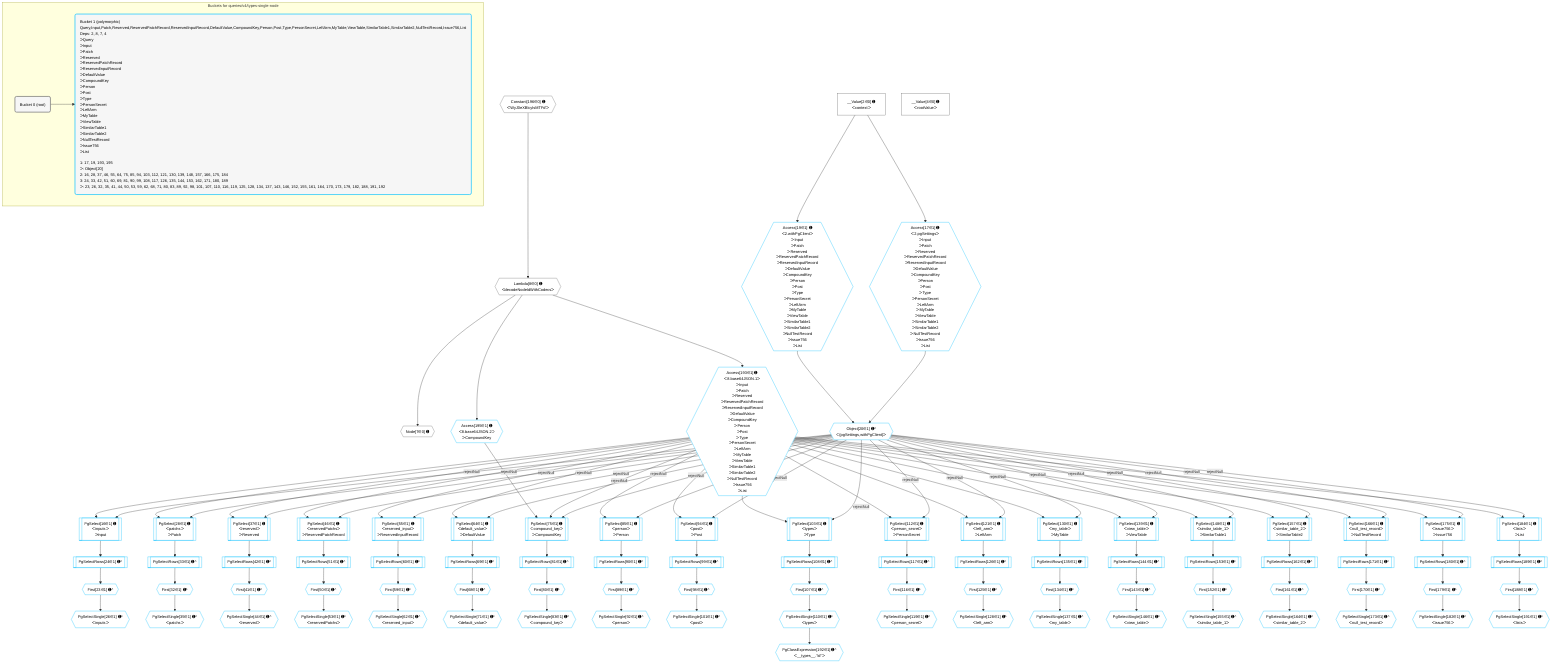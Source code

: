 %%{init: {'themeVariables': { 'fontSize': '12px'}}}%%
graph TD
    classDef path fill:#eee,stroke:#000,color:#000
    classDef plan fill:#fff,stroke-width:1px,color:#000
    classDef itemplan fill:#fff,stroke-width:2px,color:#000
    classDef unbatchedplan fill:#dff,stroke-width:1px,color:#000
    classDef sideeffectplan fill:#fcc,stroke-width:2px,color:#000
    classDef bucket fill:#f6f6f6,color:#000,stroke-width:2px,text-align:left

    subgraph "Buckets for queries/v4/types-single-node"
    Bucket0("Bucket 0 (root)"):::bucket
    Bucket1("Bucket 1 (polymorphic)<br />Query,Input,Patch,Reserved,ReservedPatchRecord,ReservedInputRecord,DefaultValue,CompoundKey,Person,Post,Type,PersonSecret,LeftArm,MyTable,ViewTable,SimilarTable1,SimilarTable2,NullTestRecord,Issue756,List<br />Deps: 2, 8, 7, 4<br />ᐳQuery<br />ᐳInput<br />ᐳPatch<br />ᐳReserved<br />ᐳReservedPatchRecord<br />ᐳReservedInputRecord<br />ᐳDefaultValue<br />ᐳCompoundKey<br />ᐳPerson<br />ᐳPost<br />ᐳType<br />ᐳPersonSecret<br />ᐳLeftArm<br />ᐳMyTable<br />ᐳViewTable<br />ᐳSimilarTable1<br />ᐳSimilarTable2<br />ᐳNullTestRecord<br />ᐳIssue756<br />ᐳList<br /><br />1: 17, 19, 193, 195<br />ᐳ: Object[20]<br />2: 16, 28, 37, 46, 55, 64, 75, 85, 94, 103, 112, 121, 130, 139, 148, 157, 166, 175, 184<br />3: 24, 33, 42, 51, 60, 69, 81, 90, 99, 108, 117, 126, 135, 144, 153, 162, 171, 180, 189<br />ᐳ: 23, 26, 32, 35, 41, 44, 50, 53, 59, 62, 68, 71, 80, 83, 89, 92, 98, 101, 107, 110, 116, 119, 125, 128, 134, 137, 143, 146, 152, 155, 161, 164, 170, 173, 179, 182, 188, 191, 192"):::bucket
    end
    Bucket0 --> Bucket1

    %% plan dependencies
    Node7{{"Node[7∈0] ➊"}}:::plan
    Lambda8{{"Lambda[8∈0] ➊<br />ᐸdecodeNodeIdWithCodecsᐳ"}}:::plan
    Lambda8 --> Node7
    Constant196{{"Constant[196∈0] ➊<br />ᐸ'WyJ0eXBlcyIsMTFd'ᐳ"}}:::plan
    Constant196 --> Lambda8
    __Value2["__Value[2∈0] ➊<br />ᐸcontextᐳ"]:::plan
    __Value4["__Value[4∈0] ➊<br />ᐸrootValueᐳ"]:::plan
    PgSelect75[["PgSelect[75∈1] ➊<br />ᐸcompound_keyᐳ<br />ᐳCompoundKey"]]:::plan
    Object20{{"Object[20∈1] ➊^<br />ᐸ{pgSettings,withPgClient}ᐳ"}}:::plan
    Access193{{"Access[193∈1] ➊<br />ᐸ8.base64JSON.1ᐳ<br />ᐳInput<br />ᐳPatch<br />ᐳReserved<br />ᐳReservedPatchRecord<br />ᐳReservedInputRecord<br />ᐳDefaultValue<br />ᐳCompoundKey<br />ᐳPerson<br />ᐳPost<br />ᐳType<br />ᐳPersonSecret<br />ᐳLeftArm<br />ᐳMyTable<br />ᐳViewTable<br />ᐳSimilarTable1<br />ᐳSimilarTable2<br />ᐳNullTestRecord<br />ᐳIssue756<br />ᐳList"}}:::plan
    Access195{{"Access[195∈1] ➊<br />ᐸ8.base64JSON.2ᐳ<br />ᐳCompoundKey"}}:::plan
    Object20 -->|rejectNull| PgSelect75
    Access193 -->|rejectNull| PgSelect75
    Access195 --> PgSelect75
    PgSelect16[["PgSelect[16∈1] ➊<br />ᐸinputsᐳ<br />ᐳInput"]]:::plan
    Object20 -->|rejectNull| PgSelect16
    Access193 --> PgSelect16
    Access17{{"Access[17∈1] ➊<br />ᐸ2.pgSettingsᐳ<br />ᐳInput<br />ᐳPatch<br />ᐳReserved<br />ᐳReservedPatchRecord<br />ᐳReservedInputRecord<br />ᐳDefaultValue<br />ᐳCompoundKey<br />ᐳPerson<br />ᐳPost<br />ᐳType<br />ᐳPersonSecret<br />ᐳLeftArm<br />ᐳMyTable<br />ᐳViewTable<br />ᐳSimilarTable1<br />ᐳSimilarTable2<br />ᐳNullTestRecord<br />ᐳIssue756<br />ᐳList"}}:::plan
    Access19{{"Access[19∈1] ➊<br />ᐸ2.withPgClientᐳ<br />ᐳInput<br />ᐳPatch<br />ᐳReserved<br />ᐳReservedPatchRecord<br />ᐳReservedInputRecord<br />ᐳDefaultValue<br />ᐳCompoundKey<br />ᐳPerson<br />ᐳPost<br />ᐳType<br />ᐳPersonSecret<br />ᐳLeftArm<br />ᐳMyTable<br />ᐳViewTable<br />ᐳSimilarTable1<br />ᐳSimilarTable2<br />ᐳNullTestRecord<br />ᐳIssue756<br />ᐳList"}}:::plan
    Access17 & Access19 --> Object20
    PgSelect28[["PgSelect[28∈1] ➊<br />ᐸpatchsᐳ<br />ᐳPatch"]]:::plan
    Object20 -->|rejectNull| PgSelect28
    Access193 --> PgSelect28
    PgSelect37[["PgSelect[37∈1] ➊<br />ᐸreservedᐳ<br />ᐳReserved"]]:::plan
    Object20 -->|rejectNull| PgSelect37
    Access193 --> PgSelect37
    PgSelect46[["PgSelect[46∈1] ➊<br />ᐸreservedPatchsᐳ<br />ᐳReservedPatchRecord"]]:::plan
    Object20 -->|rejectNull| PgSelect46
    Access193 --> PgSelect46
    PgSelect55[["PgSelect[55∈1] ➊<br />ᐸreserved_inputᐳ<br />ᐳReservedInputRecord"]]:::plan
    Object20 -->|rejectNull| PgSelect55
    Access193 --> PgSelect55
    PgSelect64[["PgSelect[64∈1] ➊<br />ᐸdefault_valueᐳ<br />ᐳDefaultValue"]]:::plan
    Object20 -->|rejectNull| PgSelect64
    Access193 --> PgSelect64
    PgSelect85[["PgSelect[85∈1] ➊<br />ᐸpersonᐳ<br />ᐳPerson"]]:::plan
    Object20 -->|rejectNull| PgSelect85
    Access193 --> PgSelect85
    PgSelect94[["PgSelect[94∈1] ➊<br />ᐸpostᐳ<br />ᐳPost"]]:::plan
    Object20 -->|rejectNull| PgSelect94
    Access193 --> PgSelect94
    PgSelect103[["PgSelect[103∈1] ➊<br />ᐸtypesᐳ<br />ᐳType"]]:::plan
    Object20 -->|rejectNull| PgSelect103
    Access193 --> PgSelect103
    PgSelect112[["PgSelect[112∈1] ➊<br />ᐸperson_secretᐳ<br />ᐳPersonSecret"]]:::plan
    Object20 -->|rejectNull| PgSelect112
    Access193 --> PgSelect112
    PgSelect121[["PgSelect[121∈1] ➊<br />ᐸleft_armᐳ<br />ᐳLeftArm"]]:::plan
    Object20 -->|rejectNull| PgSelect121
    Access193 --> PgSelect121
    PgSelect130[["PgSelect[130∈1] ➊<br />ᐸmy_tableᐳ<br />ᐳMyTable"]]:::plan
    Object20 -->|rejectNull| PgSelect130
    Access193 --> PgSelect130
    PgSelect139[["PgSelect[139∈1] ➊<br />ᐸview_tableᐳ<br />ᐳViewTable"]]:::plan
    Object20 -->|rejectNull| PgSelect139
    Access193 --> PgSelect139
    PgSelect148[["PgSelect[148∈1] ➊<br />ᐸsimilar_table_1ᐳ<br />ᐳSimilarTable1"]]:::plan
    Object20 -->|rejectNull| PgSelect148
    Access193 --> PgSelect148
    PgSelect157[["PgSelect[157∈1] ➊<br />ᐸsimilar_table_2ᐳ<br />ᐳSimilarTable2"]]:::plan
    Object20 -->|rejectNull| PgSelect157
    Access193 --> PgSelect157
    PgSelect166[["PgSelect[166∈1] ➊<br />ᐸnull_test_recordᐳ<br />ᐳNullTestRecord"]]:::plan
    Object20 -->|rejectNull| PgSelect166
    Access193 --> PgSelect166
    PgSelect175[["PgSelect[175∈1] ➊<br />ᐸissue756ᐳ<br />ᐳIssue756"]]:::plan
    Object20 -->|rejectNull| PgSelect175
    Access193 --> PgSelect175
    PgSelect184[["PgSelect[184∈1] ➊<br />ᐸlistsᐳ<br />ᐳList"]]:::plan
    Object20 -->|rejectNull| PgSelect184
    Access193 --> PgSelect184
    __Value2 --> Access17
    __Value2 --> Access19
    First23{{"First[23∈1] ➊^"}}:::plan
    PgSelectRows24[["PgSelectRows[24∈1] ➊^"]]:::plan
    PgSelectRows24 --> First23
    PgSelect16 --> PgSelectRows24
    PgSelectSingle26{{"PgSelectSingle[26∈1] ➊^<br />ᐸinputsᐳ"}}:::plan
    First23 --> PgSelectSingle26
    First32{{"First[32∈1] ➊^"}}:::plan
    PgSelectRows33[["PgSelectRows[33∈1] ➊^"]]:::plan
    PgSelectRows33 --> First32
    PgSelect28 --> PgSelectRows33
    PgSelectSingle35{{"PgSelectSingle[35∈1] ➊^<br />ᐸpatchsᐳ"}}:::plan
    First32 --> PgSelectSingle35
    First41{{"First[41∈1] ➊^"}}:::plan
    PgSelectRows42[["PgSelectRows[42∈1] ➊^"]]:::plan
    PgSelectRows42 --> First41
    PgSelect37 --> PgSelectRows42
    PgSelectSingle44{{"PgSelectSingle[44∈1] ➊^<br />ᐸreservedᐳ"}}:::plan
    First41 --> PgSelectSingle44
    First50{{"First[50∈1] ➊^"}}:::plan
    PgSelectRows51[["PgSelectRows[51∈1] ➊^"]]:::plan
    PgSelectRows51 --> First50
    PgSelect46 --> PgSelectRows51
    PgSelectSingle53{{"PgSelectSingle[53∈1] ➊^<br />ᐸreservedPatchsᐳ"}}:::plan
    First50 --> PgSelectSingle53
    First59{{"First[59∈1] ➊^"}}:::plan
    PgSelectRows60[["PgSelectRows[60∈1] ➊^"]]:::plan
    PgSelectRows60 --> First59
    PgSelect55 --> PgSelectRows60
    PgSelectSingle62{{"PgSelectSingle[62∈1] ➊^<br />ᐸreserved_inputᐳ"}}:::plan
    First59 --> PgSelectSingle62
    First68{{"First[68∈1] ➊^"}}:::plan
    PgSelectRows69[["PgSelectRows[69∈1] ➊^"]]:::plan
    PgSelectRows69 --> First68
    PgSelect64 --> PgSelectRows69
    PgSelectSingle71{{"PgSelectSingle[71∈1] ➊^<br />ᐸdefault_valueᐳ"}}:::plan
    First68 --> PgSelectSingle71
    First80{{"First[80∈1] ➊^"}}:::plan
    PgSelectRows81[["PgSelectRows[81∈1] ➊^"]]:::plan
    PgSelectRows81 --> First80
    PgSelect75 --> PgSelectRows81
    PgSelectSingle83{{"PgSelectSingle[83∈1] ➊^<br />ᐸcompound_keyᐳ"}}:::plan
    First80 --> PgSelectSingle83
    First89{{"First[89∈1] ➊^"}}:::plan
    PgSelectRows90[["PgSelectRows[90∈1] ➊^"]]:::plan
    PgSelectRows90 --> First89
    PgSelect85 --> PgSelectRows90
    PgSelectSingle92{{"PgSelectSingle[92∈1] ➊^<br />ᐸpersonᐳ"}}:::plan
    First89 --> PgSelectSingle92
    First98{{"First[98∈1] ➊^"}}:::plan
    PgSelectRows99[["PgSelectRows[99∈1] ➊^"]]:::plan
    PgSelectRows99 --> First98
    PgSelect94 --> PgSelectRows99
    PgSelectSingle101{{"PgSelectSingle[101∈1] ➊^<br />ᐸpostᐳ"}}:::plan
    First98 --> PgSelectSingle101
    First107{{"First[107∈1] ➊^"}}:::plan
    PgSelectRows108[["PgSelectRows[108∈1] ➊^"]]:::plan
    PgSelectRows108 --> First107
    PgSelect103 --> PgSelectRows108
    PgSelectSingle110{{"PgSelectSingle[110∈1] ➊^<br />ᐸtypesᐳ"}}:::plan
    First107 --> PgSelectSingle110
    First116{{"First[116∈1] ➊^"}}:::plan
    PgSelectRows117[["PgSelectRows[117∈1] ➊^"]]:::plan
    PgSelectRows117 --> First116
    PgSelect112 --> PgSelectRows117
    PgSelectSingle119{{"PgSelectSingle[119∈1] ➊^<br />ᐸperson_secretᐳ"}}:::plan
    First116 --> PgSelectSingle119
    First125{{"First[125∈1] ➊^"}}:::plan
    PgSelectRows126[["PgSelectRows[126∈1] ➊^"]]:::plan
    PgSelectRows126 --> First125
    PgSelect121 --> PgSelectRows126
    PgSelectSingle128{{"PgSelectSingle[128∈1] ➊^<br />ᐸleft_armᐳ"}}:::plan
    First125 --> PgSelectSingle128
    First134{{"First[134∈1] ➊^"}}:::plan
    PgSelectRows135[["PgSelectRows[135∈1] ➊^"]]:::plan
    PgSelectRows135 --> First134
    PgSelect130 --> PgSelectRows135
    PgSelectSingle137{{"PgSelectSingle[137∈1] ➊^<br />ᐸmy_tableᐳ"}}:::plan
    First134 --> PgSelectSingle137
    First143{{"First[143∈1] ➊^"}}:::plan
    PgSelectRows144[["PgSelectRows[144∈1] ➊^"]]:::plan
    PgSelectRows144 --> First143
    PgSelect139 --> PgSelectRows144
    PgSelectSingle146{{"PgSelectSingle[146∈1] ➊^<br />ᐸview_tableᐳ"}}:::plan
    First143 --> PgSelectSingle146
    First152{{"First[152∈1] ➊^"}}:::plan
    PgSelectRows153[["PgSelectRows[153∈1] ➊^"]]:::plan
    PgSelectRows153 --> First152
    PgSelect148 --> PgSelectRows153
    PgSelectSingle155{{"PgSelectSingle[155∈1] ➊^<br />ᐸsimilar_table_1ᐳ"}}:::plan
    First152 --> PgSelectSingle155
    First161{{"First[161∈1] ➊^"}}:::plan
    PgSelectRows162[["PgSelectRows[162∈1] ➊^"]]:::plan
    PgSelectRows162 --> First161
    PgSelect157 --> PgSelectRows162
    PgSelectSingle164{{"PgSelectSingle[164∈1] ➊^<br />ᐸsimilar_table_2ᐳ"}}:::plan
    First161 --> PgSelectSingle164
    First170{{"First[170∈1] ➊^"}}:::plan
    PgSelectRows171[["PgSelectRows[171∈1] ➊^"]]:::plan
    PgSelectRows171 --> First170
    PgSelect166 --> PgSelectRows171
    PgSelectSingle173{{"PgSelectSingle[173∈1] ➊^<br />ᐸnull_test_recordᐳ"}}:::plan
    First170 --> PgSelectSingle173
    First179{{"First[179∈1] ➊^"}}:::plan
    PgSelectRows180[["PgSelectRows[180∈1] ➊^"]]:::plan
    PgSelectRows180 --> First179
    PgSelect175 --> PgSelectRows180
    PgSelectSingle182{{"PgSelectSingle[182∈1] ➊^<br />ᐸissue756ᐳ"}}:::plan
    First179 --> PgSelectSingle182
    First188{{"First[188∈1] ➊^"}}:::plan
    PgSelectRows189[["PgSelectRows[189∈1] ➊^"]]:::plan
    PgSelectRows189 --> First188
    PgSelect184 --> PgSelectRows189
    PgSelectSingle191{{"PgSelectSingle[191∈1] ➊^<br />ᐸlistsᐳ"}}:::plan
    First188 --> PgSelectSingle191
    PgClassExpression192{{"PgClassExpression[192∈1] ➊^<br />ᐸ__types__.”id”ᐳ"}}:::plan
    PgSelectSingle110 --> PgClassExpression192
    Lambda8 --> Access193
    Lambda8 --> Access195

    %% define steps
    classDef bucket0 stroke:#696969
    class Bucket0,__Value2,__Value4,Node7,Lambda8,Constant196 bucket0
    classDef bucket1 stroke:#00bfff
    class Bucket1,PgSelect16,Access17,Access19,Object20,First23,PgSelectRows24,PgSelectSingle26,PgSelect28,First32,PgSelectRows33,PgSelectSingle35,PgSelect37,First41,PgSelectRows42,PgSelectSingle44,PgSelect46,First50,PgSelectRows51,PgSelectSingle53,PgSelect55,First59,PgSelectRows60,PgSelectSingle62,PgSelect64,First68,PgSelectRows69,PgSelectSingle71,PgSelect75,First80,PgSelectRows81,PgSelectSingle83,PgSelect85,First89,PgSelectRows90,PgSelectSingle92,PgSelect94,First98,PgSelectRows99,PgSelectSingle101,PgSelect103,First107,PgSelectRows108,PgSelectSingle110,PgSelect112,First116,PgSelectRows117,PgSelectSingle119,PgSelect121,First125,PgSelectRows126,PgSelectSingle128,PgSelect130,First134,PgSelectRows135,PgSelectSingle137,PgSelect139,First143,PgSelectRows144,PgSelectSingle146,PgSelect148,First152,PgSelectRows153,PgSelectSingle155,PgSelect157,First161,PgSelectRows162,PgSelectSingle164,PgSelect166,First170,PgSelectRows171,PgSelectSingle173,PgSelect175,First179,PgSelectRows180,PgSelectSingle182,PgSelect184,First188,PgSelectRows189,PgSelectSingle191,PgClassExpression192,Access193,Access195 bucket1